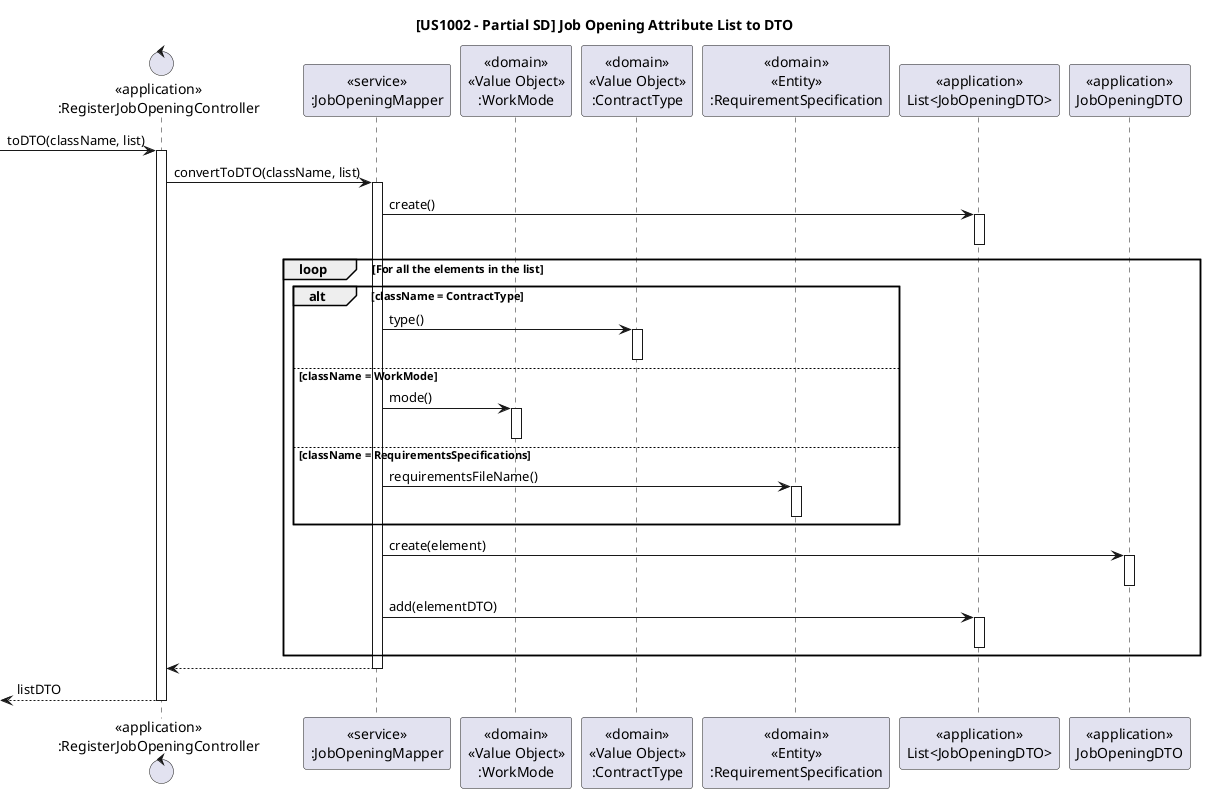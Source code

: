 @startuml US1002_partial_job_opening_attribute_list_to_DTO
'https://plantuml.com/sequence-diagram

title [US1002 - Partial SD] Job Opening Attribute List to DTO

control "<<application>>\n:RegisterJobOpeningController" as CTRL
participant "<<service>>\n:JobOpeningMapper" as JobOpMapper
participant "<<domain>>\n<<Value Object>>\n:WorkMode" as Work
participant "<<domain>>\n<<Value Object>>\n:ContractType" as Contract
participant "<<domain>>\n<<Entity>>\n:RequirementSpecification" as ReqSpe
participant "<<application>>\nList<JobOpeningDTO>" as DTOList
participant "<<application>>\nJobOpeningDTO" as DTO


-> CTRL : toDTO(className, list)

activate CTRL

    CTRL -> JobOpMapper : convertToDTO(className, list)
    activate JobOpMapper

        JobOpMapper -> DTOList : create()
        activate DTOList
        deactivate DTOList

        loop For all the elements in the list
            alt className = ContractType
                'loop for all contract types
                    JobOpMapper -> Contract : type()
                    activate Contract
                    deactivate Contract
                'end loop

            else className = WorkMode
                'loop for all work mode
                    JobOpMapper -> Work : mode()
                    activate Work
                    deactivate Work
                'end loop

            else className = RequirementsSpecifications
                'loop for all requirements specifications files
                    JobOpMapper -> ReqSpe : requirementsFileName()
                    activate ReqSpe
                    deactivate ReqSpe
                'end loop

            end alt

            JobOpMapper -> DTO : create(element)
            activate DTO
            deactivate DTO

            JobOpMapper -> DTOList : add(elementDTO)
            activate DTOList
            deactivate DTOList
        end loop

        JobOpMapper --> CTRL

    deactivate JobOpMapper

<-- CTRL : listDTO

deactivate CTRL

@enduml